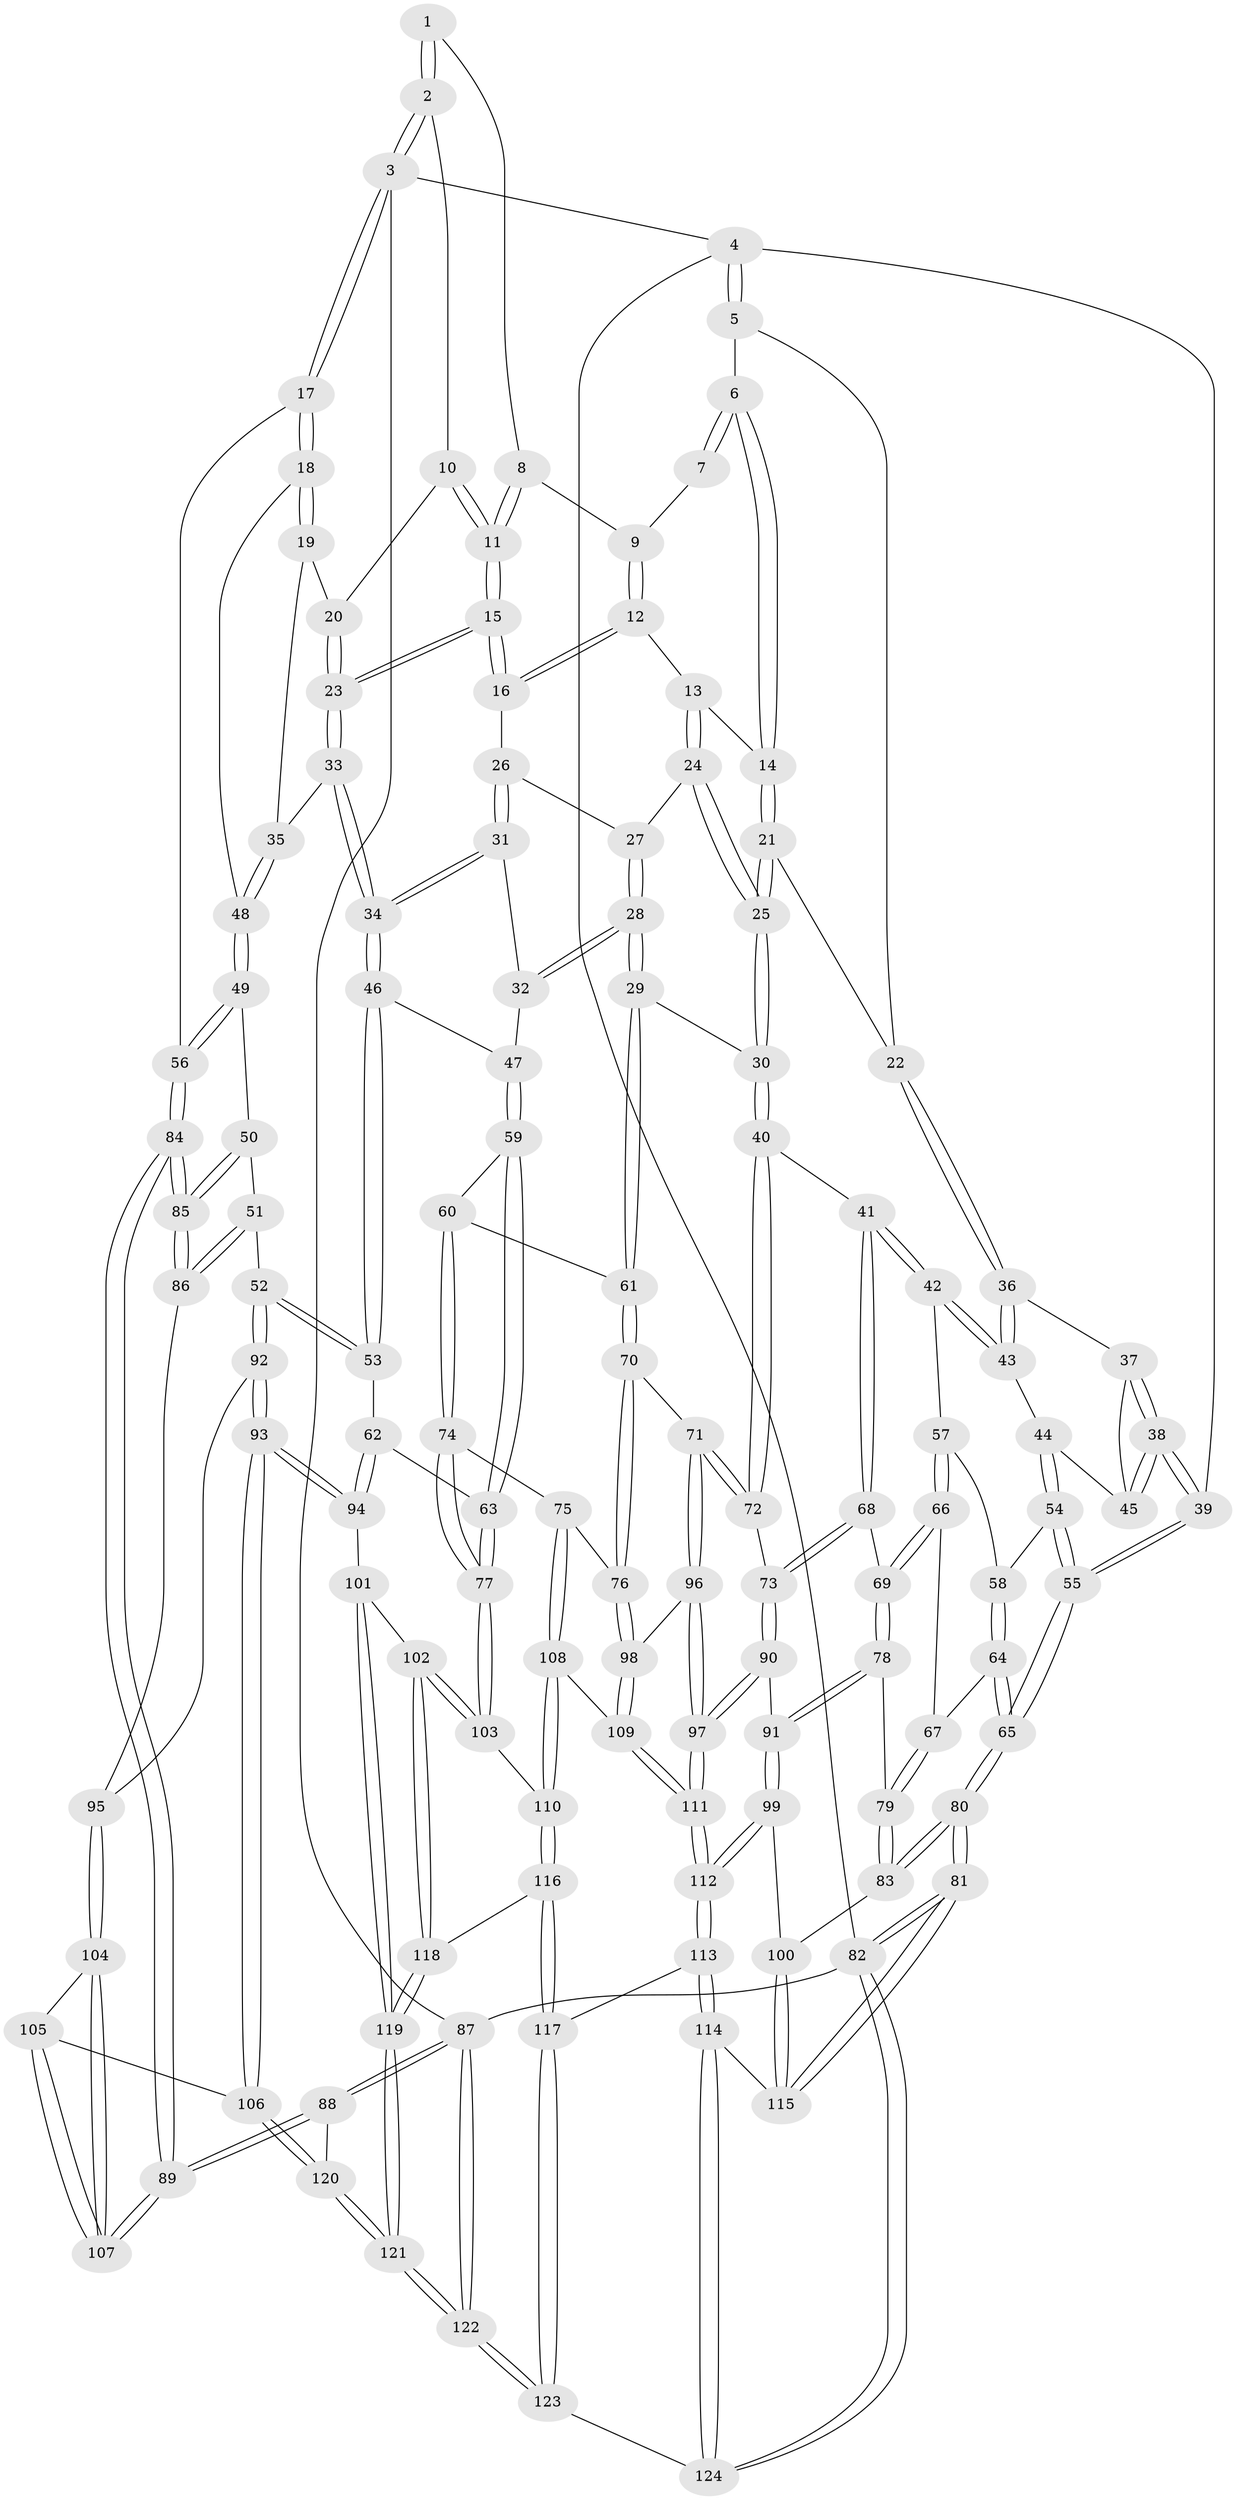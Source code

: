 // coarse degree distribution, {3: 0.08139534883720931, 5: 0.46511627906976744, 4: 0.29069767441860467, 8: 0.011627906976744186, 6: 0.11627906976744186, 2: 0.011627906976744186, 10: 0.011627906976744186, 7: 0.011627906976744186}
// Generated by graph-tools (version 1.1) at 2025/06/03/04/25 22:06:04]
// undirected, 124 vertices, 307 edges
graph export_dot {
graph [start="1"]
  node [color=gray90,style=filled];
  1 [pos="+0.6492333130546125+0"];
  2 [pos="+0.8620498434828527+0"];
  3 [pos="+1+0"];
  4 [pos="+0+0"];
  5 [pos="+0+0"];
  6 [pos="+0.35404303768490974+0"];
  7 [pos="+0.43615584610447+0"];
  8 [pos="+0.6033445396620083+0.05858798689518289"];
  9 [pos="+0.5455233702019763+0.04918645749244861"];
  10 [pos="+0.8225943605883149+0"];
  11 [pos="+0.738869477747089+0.15934167729501433"];
  12 [pos="+0.5325382420950588+0.12716521596426242"];
  13 [pos="+0.41941746668364693+0.14203735372962306"];
  14 [pos="+0.37941194225535346+0.11077492073840195"];
  15 [pos="+0.7360090906389106+0.17310698962152102"];
  16 [pos="+0.6288395023824277+0.1906718581849896"];
  17 [pos="+1+0.23812612034795239"];
  18 [pos="+1+0.23166839448273302"];
  19 [pos="+1+0.21861069996272486"];
  20 [pos="+0.9719075561865568+0.15134153494555538"];
  21 [pos="+0.22430289870548678+0.23152843464748182"];
  22 [pos="+0.21591516913974226+0.23151118994361014"];
  23 [pos="+0.7682957013560674+0.23458446556002643"];
  24 [pos="+0.43911517249346893+0.20616436418340617"];
  25 [pos="+0.3758666446880932+0.3567890724524217"];
  26 [pos="+0.5854047483800322+0.23097242775196947"];
  27 [pos="+0.5148188296426615+0.24698197609145486"];
  28 [pos="+0.4746590425310867+0.38077139901403123"];
  29 [pos="+0.43932567734285327+0.4158823698589219"];
  30 [pos="+0.39345915154325534+0.39566475261257456"];
  31 [pos="+0.5764706789119813+0.32898467433576967"];
  32 [pos="+0.5718054495643362+0.337286200982947"];
  33 [pos="+0.77726676023102+0.25913871139055794"];
  34 [pos="+0.7470639245542093+0.31622764418231186"];
  35 [pos="+0.7963233606038306+0.26771217458338636"];
  36 [pos="+0.21299810110010284+0.23420753556565055"];
  37 [pos="+0.153609872986076+0.24030798528885913"];
  38 [pos="+0+0.24165075642115305"];
  39 [pos="+0+0.2082101113832405"];
  40 [pos="+0.2878531008287771+0.46280997743584046"];
  41 [pos="+0.28627648451749704+0.4630343183858222"];
  42 [pos="+0.17720935792225662+0.42888969342638067"];
  43 [pos="+0.1639350978144139+0.3699203987537723"];
  44 [pos="+0.03433131736733548+0.35765366608709076"];
  45 [pos="+0.03366917530775519+0.35714947692582016"];
  46 [pos="+0.7274843567506143+0.3738385091859222"];
  47 [pos="+0.6444332222984003+0.41239777020275503"];
  48 [pos="+0.8925200234034605+0.36104680200129086"];
  49 [pos="+0.9120009462045943+0.41117892685636664"];
  50 [pos="+0.8867986350446546+0.5175276205838613"];
  51 [pos="+0.8654888510547966+0.5258779201994708"];
  52 [pos="+0.8134083029849604+0.5411078256737739"];
  53 [pos="+0.7908601990821351+0.5375126041922852"];
  54 [pos="+0.048932645533175514+0.44166923415474896"];
  55 [pos="+0+0.5199813128411964"];
  56 [pos="+1+0.3807374027888585"];
  57 [pos="+0.14032624636199942+0.472267312293022"];
  58 [pos="+0.07565722392617025+0.46576177277705116"];
  59 [pos="+0.597119957337932+0.4709788807351576"];
  60 [pos="+0.5355681153112075+0.4779878453902478"];
  61 [pos="+0.4500105933014001+0.43269044721617206"];
  62 [pos="+0.7905350714535289+0.5376912121992052"];
  63 [pos="+0.7008101937692868+0.5751766719801978"];
  64 [pos="+0.005933335794838878+0.547292243363146"];
  65 [pos="+0+0.6602468648739067"];
  66 [pos="+0.14044443866395626+0.501135773237074"];
  67 [pos="+0.09772424258220813+0.5466881058887532"];
  68 [pos="+0.23156232294686097+0.565160778287666"];
  69 [pos="+0.19327771351257583+0.5868760569732513"];
  70 [pos="+0.4128961866055282+0.5777710885420955"];
  71 [pos="+0.3527051739883733+0.6027867166342674"];
  72 [pos="+0.33972681105461483+0.5999790608209837"];
  73 [pos="+0.32259275261123266+0.6066847540216675"];
  74 [pos="+0.5444879192751342+0.596447822984441"];
  75 [pos="+0.4957200395554433+0.640119415080973"];
  76 [pos="+0.47958858184247277+0.6382469705236885"];
  77 [pos="+0.6662008337826701+0.6283447012182293"];
  78 [pos="+0.18779946799382516+0.6068893909200637"];
  79 [pos="+0.10000877011466387+0.5950243548762641"];
  80 [pos="+0+0.7816299669769404"];
  81 [pos="+0+1"];
  82 [pos="+0+1"];
  83 [pos="+0+0.7511637426370786"];
  84 [pos="+1+0.639622818485934"];
  85 [pos="+1+0.614756762371787"];
  86 [pos="+0.9108343610284896+0.6596087340180852"];
  87 [pos="+1+1"];
  88 [pos="+1+0.8608203085951271"];
  89 [pos="+1+0.8293281729485231"];
  90 [pos="+0.24899152921094123+0.6847534461094267"];
  91 [pos="+0.1971173995469057+0.6819755296907277"];
  92 [pos="+0.8391684751283738+0.6474293886999648"];
  93 [pos="+0.7762002831578517+0.78527712014252"];
  94 [pos="+0.759137389455052+0.7791855316461337"];
  95 [pos="+0.887908309329162+0.675385998023403"];
  96 [pos="+0.3674318290574592+0.6683309210223294"];
  97 [pos="+0.3148073072665643+0.7375743629046433"];
  98 [pos="+0.4233794938575223+0.6964640629952167"];
  99 [pos="+0.1776140742395936+0.7007476968936175"];
  100 [pos="+0.12308644012223653+0.7424690134902854"];
  101 [pos="+0.7347435532121986+0.7735412385172196"];
  102 [pos="+0.7061168952966955+0.7654740338575775"];
  103 [pos="+0.6642884575228579+0.7390255057622775"];
  104 [pos="+0.8901004795949843+0.684981695832265"];
  105 [pos="+0.8774861439372624+0.7386545025151479"];
  106 [pos="+0.7771489691349722+0.7860387657702109"];
  107 [pos="+1+0.7932463075756513"];
  108 [pos="+0.5620394136859733+0.7654637874048624"];
  109 [pos="+0.4206914195218509+0.7781957397348267"];
  110 [pos="+0.5699959726569028+0.7695667010926027"];
  111 [pos="+0.35481087710669873+0.8320662265429505"];
  112 [pos="+0.34157081677742973+0.874147016089076"];
  113 [pos="+0.33483286579995863+0.9030168023141972"];
  114 [pos="+0.32169832032211065+0.9169001179354682"];
  115 [pos="+0.24309191945060704+0.8972742880702668"];
  116 [pos="+0.5517829555359542+0.8839857037045752"];
  117 [pos="+0.5132971402299441+0.9185454639224439"];
  118 [pos="+0.647470617039015+0.9239901116841596"];
  119 [pos="+0.6801632025095763+0.9678972670359633"];
  120 [pos="+0.8079004458130074+0.8401555398607174"];
  121 [pos="+0.7727250812045678+1"];
  122 [pos="+0.7993225912667221+1"];
  123 [pos="+0.5980138388130412+1"];
  124 [pos="+0.3262499504152413+1"];
  1 -- 2;
  1 -- 2;
  1 -- 8;
  2 -- 3;
  2 -- 3;
  2 -- 10;
  3 -- 4;
  3 -- 17;
  3 -- 17;
  3 -- 87;
  4 -- 5;
  4 -- 5;
  4 -- 39;
  4 -- 82;
  5 -- 6;
  5 -- 22;
  6 -- 7;
  6 -- 7;
  6 -- 14;
  6 -- 14;
  7 -- 9;
  8 -- 9;
  8 -- 11;
  8 -- 11;
  9 -- 12;
  9 -- 12;
  10 -- 11;
  10 -- 11;
  10 -- 20;
  11 -- 15;
  11 -- 15;
  12 -- 13;
  12 -- 16;
  12 -- 16;
  13 -- 14;
  13 -- 24;
  13 -- 24;
  14 -- 21;
  14 -- 21;
  15 -- 16;
  15 -- 16;
  15 -- 23;
  15 -- 23;
  16 -- 26;
  17 -- 18;
  17 -- 18;
  17 -- 56;
  18 -- 19;
  18 -- 19;
  18 -- 48;
  19 -- 20;
  19 -- 35;
  20 -- 23;
  20 -- 23;
  21 -- 22;
  21 -- 25;
  21 -- 25;
  22 -- 36;
  22 -- 36;
  23 -- 33;
  23 -- 33;
  24 -- 25;
  24 -- 25;
  24 -- 27;
  25 -- 30;
  25 -- 30;
  26 -- 27;
  26 -- 31;
  26 -- 31;
  27 -- 28;
  27 -- 28;
  28 -- 29;
  28 -- 29;
  28 -- 32;
  28 -- 32;
  29 -- 30;
  29 -- 61;
  29 -- 61;
  30 -- 40;
  30 -- 40;
  31 -- 32;
  31 -- 34;
  31 -- 34;
  32 -- 47;
  33 -- 34;
  33 -- 34;
  33 -- 35;
  34 -- 46;
  34 -- 46;
  35 -- 48;
  35 -- 48;
  36 -- 37;
  36 -- 43;
  36 -- 43;
  37 -- 38;
  37 -- 38;
  37 -- 45;
  38 -- 39;
  38 -- 39;
  38 -- 45;
  38 -- 45;
  39 -- 55;
  39 -- 55;
  40 -- 41;
  40 -- 72;
  40 -- 72;
  41 -- 42;
  41 -- 42;
  41 -- 68;
  41 -- 68;
  42 -- 43;
  42 -- 43;
  42 -- 57;
  43 -- 44;
  44 -- 45;
  44 -- 54;
  44 -- 54;
  46 -- 47;
  46 -- 53;
  46 -- 53;
  47 -- 59;
  47 -- 59;
  48 -- 49;
  48 -- 49;
  49 -- 50;
  49 -- 56;
  49 -- 56;
  50 -- 51;
  50 -- 85;
  50 -- 85;
  51 -- 52;
  51 -- 86;
  51 -- 86;
  52 -- 53;
  52 -- 53;
  52 -- 92;
  52 -- 92;
  53 -- 62;
  54 -- 55;
  54 -- 55;
  54 -- 58;
  55 -- 65;
  55 -- 65;
  56 -- 84;
  56 -- 84;
  57 -- 58;
  57 -- 66;
  57 -- 66;
  58 -- 64;
  58 -- 64;
  59 -- 60;
  59 -- 63;
  59 -- 63;
  60 -- 61;
  60 -- 74;
  60 -- 74;
  61 -- 70;
  61 -- 70;
  62 -- 63;
  62 -- 94;
  62 -- 94;
  63 -- 77;
  63 -- 77;
  64 -- 65;
  64 -- 65;
  64 -- 67;
  65 -- 80;
  65 -- 80;
  66 -- 67;
  66 -- 69;
  66 -- 69;
  67 -- 79;
  67 -- 79;
  68 -- 69;
  68 -- 73;
  68 -- 73;
  69 -- 78;
  69 -- 78;
  70 -- 71;
  70 -- 76;
  70 -- 76;
  71 -- 72;
  71 -- 72;
  71 -- 96;
  71 -- 96;
  72 -- 73;
  73 -- 90;
  73 -- 90;
  74 -- 75;
  74 -- 77;
  74 -- 77;
  75 -- 76;
  75 -- 108;
  75 -- 108;
  76 -- 98;
  76 -- 98;
  77 -- 103;
  77 -- 103;
  78 -- 79;
  78 -- 91;
  78 -- 91;
  79 -- 83;
  79 -- 83;
  80 -- 81;
  80 -- 81;
  80 -- 83;
  80 -- 83;
  81 -- 82;
  81 -- 82;
  81 -- 115;
  81 -- 115;
  82 -- 124;
  82 -- 124;
  82 -- 87;
  83 -- 100;
  84 -- 85;
  84 -- 85;
  84 -- 89;
  84 -- 89;
  85 -- 86;
  85 -- 86;
  86 -- 95;
  87 -- 88;
  87 -- 88;
  87 -- 122;
  87 -- 122;
  88 -- 89;
  88 -- 89;
  88 -- 120;
  89 -- 107;
  89 -- 107;
  90 -- 91;
  90 -- 97;
  90 -- 97;
  91 -- 99;
  91 -- 99;
  92 -- 93;
  92 -- 93;
  92 -- 95;
  93 -- 94;
  93 -- 94;
  93 -- 106;
  93 -- 106;
  94 -- 101;
  95 -- 104;
  95 -- 104;
  96 -- 97;
  96 -- 97;
  96 -- 98;
  97 -- 111;
  97 -- 111;
  98 -- 109;
  98 -- 109;
  99 -- 100;
  99 -- 112;
  99 -- 112;
  100 -- 115;
  100 -- 115;
  101 -- 102;
  101 -- 119;
  101 -- 119;
  102 -- 103;
  102 -- 103;
  102 -- 118;
  102 -- 118;
  103 -- 110;
  104 -- 105;
  104 -- 107;
  104 -- 107;
  105 -- 106;
  105 -- 107;
  105 -- 107;
  106 -- 120;
  106 -- 120;
  108 -- 109;
  108 -- 110;
  108 -- 110;
  109 -- 111;
  109 -- 111;
  110 -- 116;
  110 -- 116;
  111 -- 112;
  111 -- 112;
  112 -- 113;
  112 -- 113;
  113 -- 114;
  113 -- 114;
  113 -- 117;
  114 -- 115;
  114 -- 124;
  114 -- 124;
  116 -- 117;
  116 -- 117;
  116 -- 118;
  117 -- 123;
  117 -- 123;
  118 -- 119;
  118 -- 119;
  119 -- 121;
  119 -- 121;
  120 -- 121;
  120 -- 121;
  121 -- 122;
  121 -- 122;
  122 -- 123;
  122 -- 123;
  123 -- 124;
}
